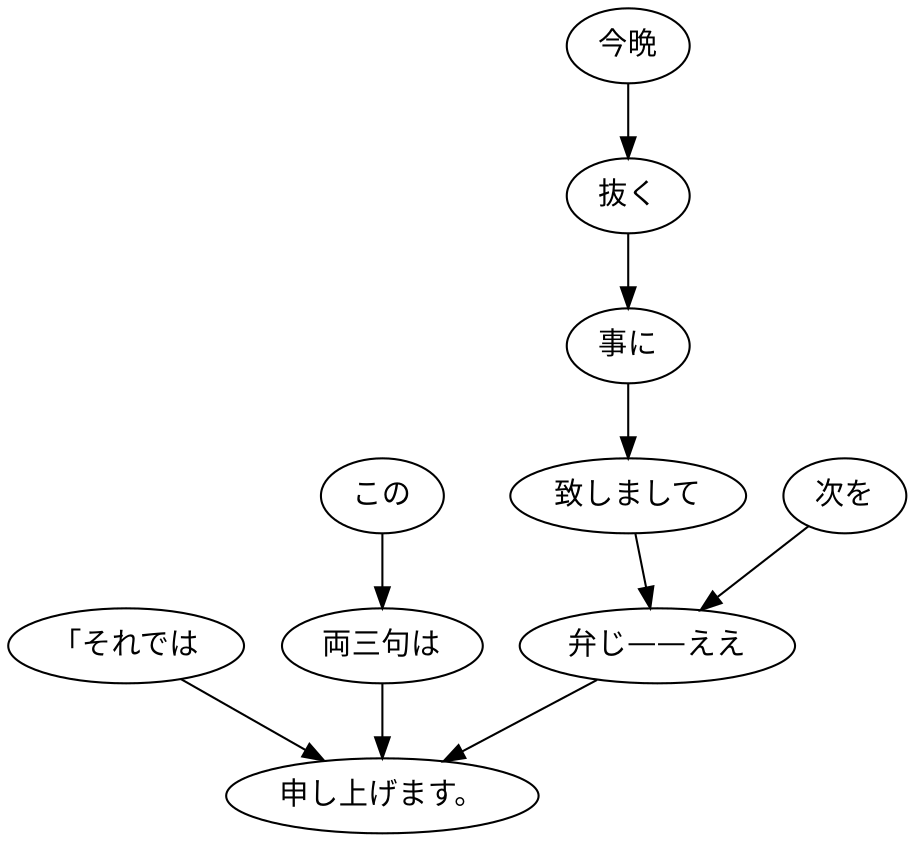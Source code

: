 digraph graph1506 {
	node0 [label="「それでは"];
	node1 [label="この"];
	node2 [label="両三句は"];
	node3 [label="今晩"];
	node4 [label="抜く"];
	node5 [label="事に"];
	node6 [label="致しまして"];
	node7 [label="次を"];
	node8 [label="弁じ——ええ"];
	node9 [label="申し上げます。"];
	node0 -> node9;
	node1 -> node2;
	node2 -> node9;
	node3 -> node4;
	node4 -> node5;
	node5 -> node6;
	node6 -> node8;
	node7 -> node8;
	node8 -> node9;
}
